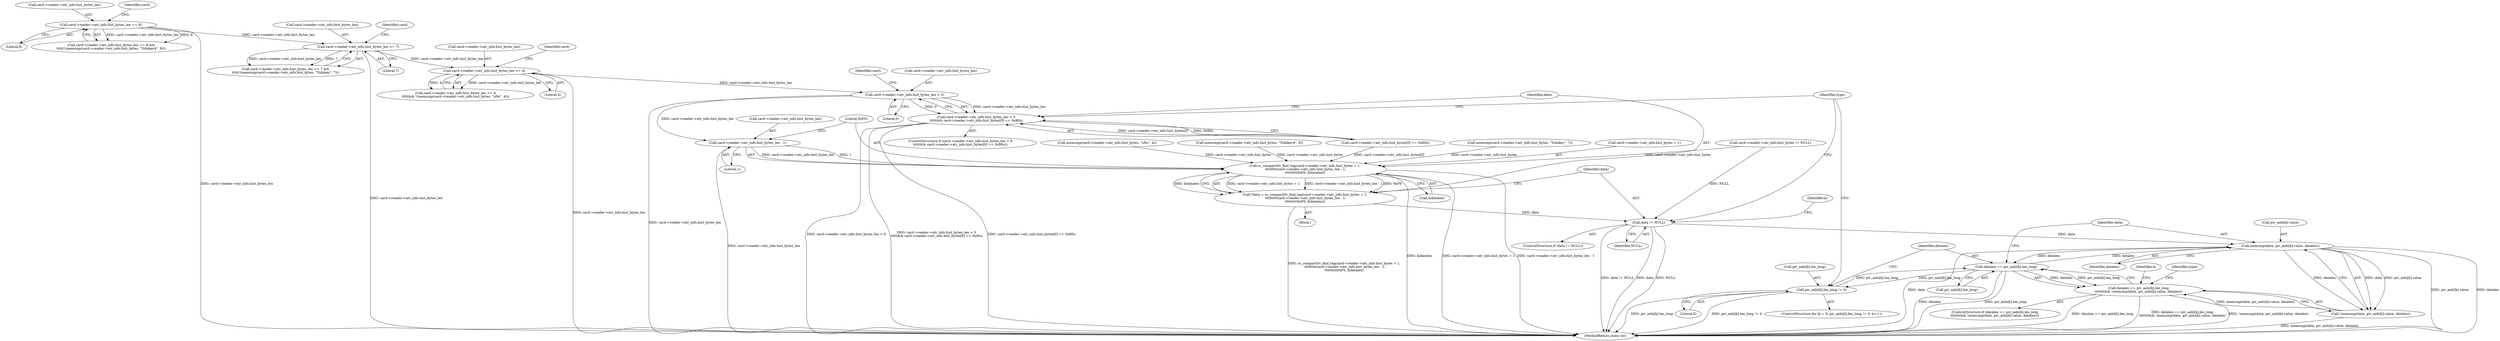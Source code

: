 digraph "0_OpenSC_8fe377e93b4b56060e5bbfb6f3142ceaeca744fa_15@API" {
"1000264" [label="(Call,card->reader->atr_info.hist_bytes_len > 0)"];
"1000237" [label="(Call,card->reader->atr_info.hist_bytes_len >= 4)"];
"1000210" [label="(Call,card->reader->atr_info.hist_bytes_len >= 7)"];
"1000183" [label="(Call,card->reader->atr_info.hist_bytes_len == 8)"];
"1000263" [label="(Call,card->reader->atr_info.hist_bytes_len > 0\n\t\t\t\t\t&& card->reader->atr_info.hist_bytes[0] == 0x80u)"];
"1000299" [label="(Call,card->reader->atr_info.hist_bytes_len - 1)"];
"1000289" [label="(Call,sc_compacttlv_find_tag(card->reader->atr_info.hist_bytes + 1,\n \t\t\t\t\t\t\t\t\tcard->reader->atr_info.hist_bytes_len - 1,\n\t\t\t\t\t\t\t\t\t0xF0, &datalen))"];
"1000287" [label="(Call,*data = sc_compacttlv_find_tag(card->reader->atr_info.hist_bytes + 1,\n \t\t\t\t\t\t\t\t\tcard->reader->atr_info.hist_bytes_len - 1,\n\t\t\t\t\t\t\t\t\t0xF0, &datalen))"];
"1000312" [label="(Call,data != NULL)"];
"1000341" [label="(Call,memcmp(data, piv_aids[k].value, datalen))"];
"1000333" [label="(Call,datalen == piv_aids[k].len_long)"];
"1000321" [label="(Call,piv_aids[k].len_long != 0)"];
"1000332" [label="(Call,datalen == piv_aids[k].len_long\n\t\t\t\t\t\t\t&& !memcmp(data, piv_aids[k].value, datalen))"];
"1000340" [label="(Call,!memcmp(data, piv_aids[k].value, datalen))"];
"1000210" [label="(Call,card->reader->atr_info.hist_bytes_len >= 7)"];
"1000322" [label="(Call,piv_aids[k].len_long)"];
"1000272" [label="(Literal,0)"];
"1000278" [label="(Identifier,card)"];
"1000299" [label="(Call,card->reader->atr_info.hist_bytes_len - 1)"];
"1000335" [label="(Call,piv_aids[k].len_long)"];
"1000321" [label="(Call,piv_aids[k].len_long != 0)"];
"1000251" [label="(Identifier,card)"];
"1000211" [label="(Call,card->reader->atr_info.hist_bytes_len)"];
"1000287" [label="(Call,*data = sc_compacttlv_find_tag(card->reader->atr_info.hist_bytes + 1,\n \t\t\t\t\t\t\t\t\tcard->reader->atr_info.hist_bytes_len - 1,\n\t\t\t\t\t\t\t\t\t0xF0, &datalen))"];
"1000309" [label="(Call,&datalen)"];
"1000329" [label="(Identifier,k)"];
"1000220" [label="(Call,memcmp(card->reader->atr_info.hist_bytes, \"Yubikey\", 7))"];
"1000308" [label="(Literal,0xF0)"];
"1000343" [label="(Call,piv_aids[k].value)"];
"1000237" [label="(Call,card->reader->atr_info.hist_bytes_len >= 4)"];
"1000218" [label="(Literal,7)"];
"1000263" [label="(Call,card->reader->atr_info.hist_bytes_len > 0\n\t\t\t\t\t&& card->reader->atr_info.hist_bytes[0] == 0x80u)"];
"1000262" [label="(ControlStructure,if (card->reader->atr_info.hist_bytes_len > 0\n\t\t\t\t\t&& card->reader->atr_info.hist_bytes[0] == 0x80u))"];
"1000171" [label="(Call,card->reader->atr_info.hist_bytes != NULL)"];
"1000289" [label="(Call,sc_compacttlv_find_tag(card->reader->atr_info.hist_bytes + 1,\n \t\t\t\t\t\t\t\t\tcard->reader->atr_info.hist_bytes_len - 1,\n\t\t\t\t\t\t\t\t\t0xF0, &datalen))"];
"1000356" [label="(Identifier,type)"];
"1000290" [label="(Call,card->reader->atr_info.hist_bytes + 1)"];
"1000342" [label="(Identifier,data)"];
"1000332" [label="(Call,datalen == piv_aids[k].len_long\n\t\t\t\t\t\t\t&& !memcmp(data, piv_aids[k].value, datalen))"];
"1000182" [label="(Call,card->reader->atr_info.hist_bytes_len == 8 &&\n\t\t\t\t\t!(memcmp(card->reader->atr_info.hist_bytes, \"Yubikey4\", 8)))"];
"1000348" [label="(Identifier,datalen)"];
"1000183" [label="(Call,card->reader->atr_info.hist_bytes_len == 8)"];
"1000288" [label="(Identifier,data)"];
"1000264" [label="(Call,card->reader->atr_info.hist_bytes_len > 0)"];
"1000184" [label="(Call,card->reader->atr_info.hist_bytes_len)"];
"1000313" [label="(Identifier,data)"];
"1000331" [label="(ControlStructure,if (datalen == piv_aids[k].len_long\n\t\t\t\t\t\t\t&& !memcmp(data, piv_aids[k].value, datalen)))"];
"1000311" [label="(ControlStructure,if (data != NULL))"];
"1000341" [label="(Call,memcmp(data, piv_aids[k].value, datalen))"];
"1000351" [label="(Identifier,type)"];
"1000238" [label="(Call,card->reader->atr_info.hist_bytes_len)"];
"1000334" [label="(Identifier,datalen)"];
"1000209" [label="(Call,card->reader->atr_info.hist_bytes_len >= 7 &&\n\t\t\t\t\t!(memcmp(card->reader->atr_info.hist_bytes, \"Yubikey\", 7)))"];
"1000245" [label="(Literal,4)"];
"1000273" [label="(Call,card->reader->atr_info.hist_bytes[0] == 0x80u)"];
"1000224" [label="(Identifier,card)"];
"1000236" [label="(Call,card->reader->atr_info.hist_bytes_len >= 4\n\t\t\t\t\t&& !(memcmp(card->reader->atr_info.hist_bytes, \"sfte\", 4)))"];
"1000314" [label="(Identifier,NULL)"];
"1000333" [label="(Call,datalen == piv_aids[k].len_long)"];
"1000526" [label="(MethodReturn,static int)"];
"1000340" [label="(Call,!memcmp(data, piv_aids[k].value, datalen))"];
"1000317" [label="(ControlStructure,for (k = 0; piv_aids[k].len_long != 0; k++))"];
"1000327" [label="(Literal,0)"];
"1000247" [label="(Call,memcmp(card->reader->atr_info.hist_bytes, \"sfte\", 4))"];
"1000307" [label="(Literal,1)"];
"1000265" [label="(Call,card->reader->atr_info.hist_bytes_len)"];
"1000191" [label="(Literal,8)"];
"1000312" [label="(Call,data != NULL)"];
"1000284" [label="(Block,)"];
"1000197" [label="(Identifier,card)"];
"1000319" [label="(Identifier,k)"];
"1000300" [label="(Call,card->reader->atr_info.hist_bytes_len)"];
"1000193" [label="(Call,memcmp(card->reader->atr_info.hist_bytes, \"Yubikey4\", 8))"];
"1000264" -> "1000263"  [label="AST: "];
"1000264" -> "1000272"  [label="CFG: "];
"1000265" -> "1000264"  [label="AST: "];
"1000272" -> "1000264"  [label="AST: "];
"1000278" -> "1000264"  [label="CFG: "];
"1000263" -> "1000264"  [label="CFG: "];
"1000264" -> "1000526"  [label="DDG: card->reader->atr_info.hist_bytes_len"];
"1000264" -> "1000263"  [label="DDG: card->reader->atr_info.hist_bytes_len"];
"1000264" -> "1000263"  [label="DDG: 0"];
"1000237" -> "1000264"  [label="DDG: card->reader->atr_info.hist_bytes_len"];
"1000264" -> "1000299"  [label="DDG: card->reader->atr_info.hist_bytes_len"];
"1000237" -> "1000236"  [label="AST: "];
"1000237" -> "1000245"  [label="CFG: "];
"1000238" -> "1000237"  [label="AST: "];
"1000245" -> "1000237"  [label="AST: "];
"1000251" -> "1000237"  [label="CFG: "];
"1000236" -> "1000237"  [label="CFG: "];
"1000237" -> "1000526"  [label="DDG: card->reader->atr_info.hist_bytes_len"];
"1000237" -> "1000236"  [label="DDG: card->reader->atr_info.hist_bytes_len"];
"1000237" -> "1000236"  [label="DDG: 4"];
"1000210" -> "1000237"  [label="DDG: card->reader->atr_info.hist_bytes_len"];
"1000210" -> "1000209"  [label="AST: "];
"1000210" -> "1000218"  [label="CFG: "];
"1000211" -> "1000210"  [label="AST: "];
"1000218" -> "1000210"  [label="AST: "];
"1000224" -> "1000210"  [label="CFG: "];
"1000209" -> "1000210"  [label="CFG: "];
"1000210" -> "1000526"  [label="DDG: card->reader->atr_info.hist_bytes_len"];
"1000210" -> "1000209"  [label="DDG: card->reader->atr_info.hist_bytes_len"];
"1000210" -> "1000209"  [label="DDG: 7"];
"1000183" -> "1000210"  [label="DDG: card->reader->atr_info.hist_bytes_len"];
"1000183" -> "1000182"  [label="AST: "];
"1000183" -> "1000191"  [label="CFG: "];
"1000184" -> "1000183"  [label="AST: "];
"1000191" -> "1000183"  [label="AST: "];
"1000197" -> "1000183"  [label="CFG: "];
"1000182" -> "1000183"  [label="CFG: "];
"1000183" -> "1000526"  [label="DDG: card->reader->atr_info.hist_bytes_len"];
"1000183" -> "1000182"  [label="DDG: card->reader->atr_info.hist_bytes_len"];
"1000183" -> "1000182"  [label="DDG: 8"];
"1000263" -> "1000262"  [label="AST: "];
"1000263" -> "1000273"  [label="CFG: "];
"1000273" -> "1000263"  [label="AST: "];
"1000288" -> "1000263"  [label="CFG: "];
"1000356" -> "1000263"  [label="CFG: "];
"1000263" -> "1000526"  [label="DDG: card->reader->atr_info.hist_bytes_len > 0"];
"1000263" -> "1000526"  [label="DDG: card->reader->atr_info.hist_bytes_len > 0\n\t\t\t\t\t&& card->reader->atr_info.hist_bytes[0] == 0x80u"];
"1000263" -> "1000526"  [label="DDG: card->reader->atr_info.hist_bytes[0] == 0x80u"];
"1000273" -> "1000263"  [label="DDG: card->reader->atr_info.hist_bytes[0]"];
"1000273" -> "1000263"  [label="DDG: 0x80u"];
"1000299" -> "1000289"  [label="AST: "];
"1000299" -> "1000307"  [label="CFG: "];
"1000300" -> "1000299"  [label="AST: "];
"1000307" -> "1000299"  [label="AST: "];
"1000308" -> "1000299"  [label="CFG: "];
"1000299" -> "1000526"  [label="DDG: card->reader->atr_info.hist_bytes_len"];
"1000299" -> "1000289"  [label="DDG: card->reader->atr_info.hist_bytes_len"];
"1000299" -> "1000289"  [label="DDG: 1"];
"1000289" -> "1000287"  [label="AST: "];
"1000289" -> "1000309"  [label="CFG: "];
"1000290" -> "1000289"  [label="AST: "];
"1000308" -> "1000289"  [label="AST: "];
"1000309" -> "1000289"  [label="AST: "];
"1000287" -> "1000289"  [label="CFG: "];
"1000289" -> "1000526"  [label="DDG: &datalen"];
"1000289" -> "1000526"  [label="DDG: card->reader->atr_info.hist_bytes + 1"];
"1000289" -> "1000526"  [label="DDG: card->reader->atr_info.hist_bytes_len - 1"];
"1000289" -> "1000287"  [label="DDG: card->reader->atr_info.hist_bytes + 1"];
"1000289" -> "1000287"  [label="DDG: card->reader->atr_info.hist_bytes_len - 1"];
"1000289" -> "1000287"  [label="DDG: 0xF0"];
"1000289" -> "1000287"  [label="DDG: &datalen"];
"1000247" -> "1000289"  [label="DDG: card->reader->atr_info.hist_bytes"];
"1000171" -> "1000289"  [label="DDG: card->reader->atr_info.hist_bytes"];
"1000273" -> "1000289"  [label="DDG: card->reader->atr_info.hist_bytes[0]"];
"1000220" -> "1000289"  [label="DDG: card->reader->atr_info.hist_bytes"];
"1000193" -> "1000289"  [label="DDG: card->reader->atr_info.hist_bytes"];
"1000287" -> "1000284"  [label="AST: "];
"1000288" -> "1000287"  [label="AST: "];
"1000313" -> "1000287"  [label="CFG: "];
"1000287" -> "1000526"  [label="DDG: sc_compacttlv_find_tag(card->reader->atr_info.hist_bytes + 1,\n \t\t\t\t\t\t\t\t\tcard->reader->atr_info.hist_bytes_len - 1,\n\t\t\t\t\t\t\t\t\t0xF0, &datalen)"];
"1000287" -> "1000312"  [label="DDG: data"];
"1000312" -> "1000311"  [label="AST: "];
"1000312" -> "1000314"  [label="CFG: "];
"1000313" -> "1000312"  [label="AST: "];
"1000314" -> "1000312"  [label="AST: "];
"1000319" -> "1000312"  [label="CFG: "];
"1000356" -> "1000312"  [label="CFG: "];
"1000312" -> "1000526"  [label="DDG: data != NULL"];
"1000312" -> "1000526"  [label="DDG: data"];
"1000312" -> "1000526"  [label="DDG: NULL"];
"1000171" -> "1000312"  [label="DDG: NULL"];
"1000312" -> "1000341"  [label="DDG: data"];
"1000341" -> "1000340"  [label="AST: "];
"1000341" -> "1000348"  [label="CFG: "];
"1000342" -> "1000341"  [label="AST: "];
"1000343" -> "1000341"  [label="AST: "];
"1000348" -> "1000341"  [label="AST: "];
"1000340" -> "1000341"  [label="CFG: "];
"1000341" -> "1000526"  [label="DDG: piv_aids[k].value"];
"1000341" -> "1000526"  [label="DDG: datalen"];
"1000341" -> "1000526"  [label="DDG: data"];
"1000341" -> "1000333"  [label="DDG: datalen"];
"1000341" -> "1000340"  [label="DDG: data"];
"1000341" -> "1000340"  [label="DDG: piv_aids[k].value"];
"1000341" -> "1000340"  [label="DDG: datalen"];
"1000333" -> "1000341"  [label="DDG: datalen"];
"1000333" -> "1000332"  [label="AST: "];
"1000333" -> "1000335"  [label="CFG: "];
"1000334" -> "1000333"  [label="AST: "];
"1000335" -> "1000333"  [label="AST: "];
"1000342" -> "1000333"  [label="CFG: "];
"1000332" -> "1000333"  [label="CFG: "];
"1000333" -> "1000526"  [label="DDG: datalen"];
"1000333" -> "1000526"  [label="DDG: piv_aids[k].len_long"];
"1000333" -> "1000321"  [label="DDG: piv_aids[k].len_long"];
"1000333" -> "1000332"  [label="DDG: datalen"];
"1000333" -> "1000332"  [label="DDG: piv_aids[k].len_long"];
"1000321" -> "1000333"  [label="DDG: piv_aids[k].len_long"];
"1000321" -> "1000317"  [label="AST: "];
"1000321" -> "1000327"  [label="CFG: "];
"1000322" -> "1000321"  [label="AST: "];
"1000327" -> "1000321"  [label="AST: "];
"1000334" -> "1000321"  [label="CFG: "];
"1000356" -> "1000321"  [label="CFG: "];
"1000321" -> "1000526"  [label="DDG: piv_aids[k].len_long"];
"1000321" -> "1000526"  [label="DDG: piv_aids[k].len_long != 0"];
"1000332" -> "1000331"  [label="AST: "];
"1000332" -> "1000340"  [label="CFG: "];
"1000340" -> "1000332"  [label="AST: "];
"1000351" -> "1000332"  [label="CFG: "];
"1000329" -> "1000332"  [label="CFG: "];
"1000332" -> "1000526"  [label="DDG: datalen == piv_aids[k].len_long"];
"1000332" -> "1000526"  [label="DDG: datalen == piv_aids[k].len_long\n\t\t\t\t\t\t\t&& !memcmp(data, piv_aids[k].value, datalen)"];
"1000332" -> "1000526"  [label="DDG: !memcmp(data, piv_aids[k].value, datalen)"];
"1000340" -> "1000332"  [label="DDG: memcmp(data, piv_aids[k].value, datalen)"];
"1000340" -> "1000526"  [label="DDG: memcmp(data, piv_aids[k].value, datalen)"];
}
